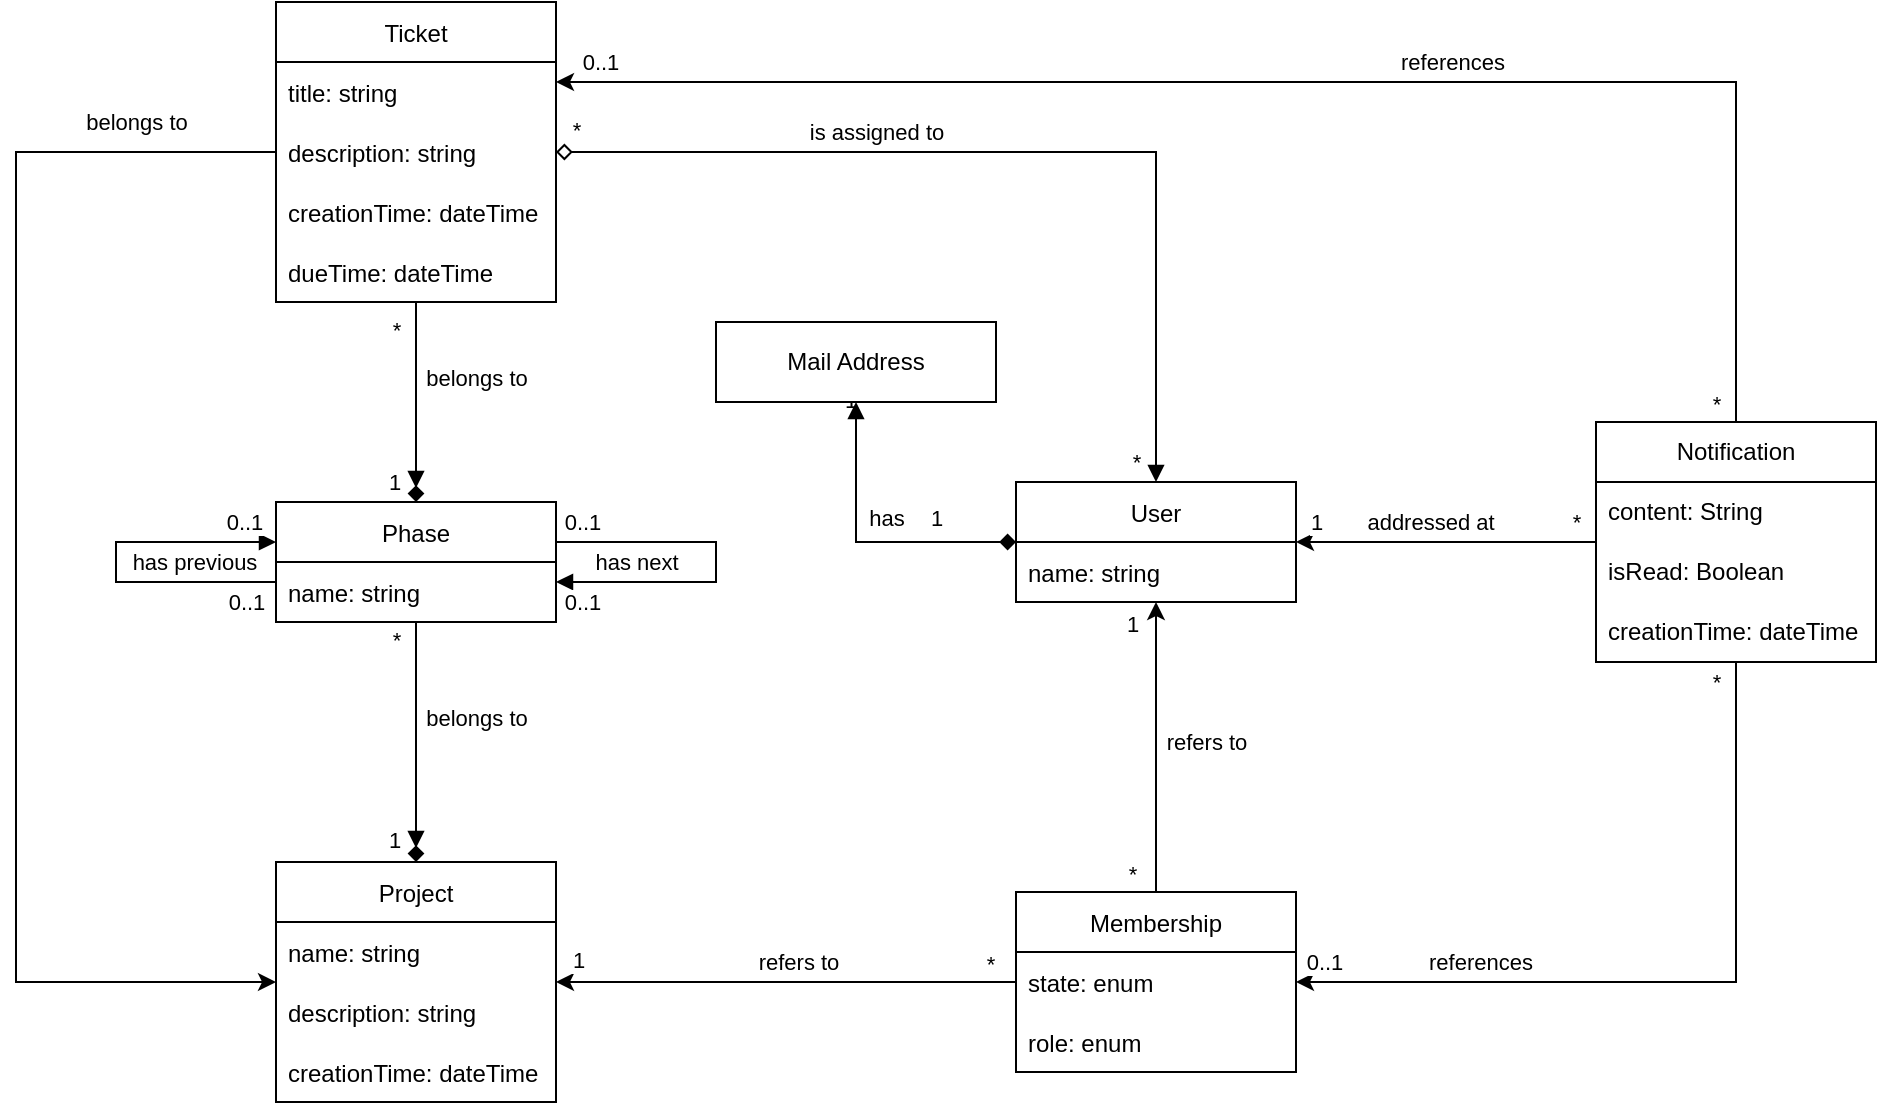 <mxfile version="20.7.4" type="device"><diagram id="N0vrhGXMa29ggmEiaG3S" name="Seite-1"><mxGraphModel dx="1003" dy="596" grid="1" gridSize="10" guides="1" tooltips="1" connect="1" arrows="1" fold="1" page="1" pageScale="1" pageWidth="1169" pageHeight="827" math="0" shadow="0"><root><mxCell id="0"/><mxCell id="1" parent="0"/><mxCell id="2oug2jzdDHd_4wMWo9hz-24" style="edgeStyle=orthogonalEdgeStyle;rounded=0;orthogonalLoop=1;jettySize=auto;html=1;endArrow=block;endFill=1;startArrow=diamond;startFill=1;" parent="1" source="2oug2jzdDHd_4wMWo9hz-2" target="2oug2jzdDHd_4wMWo9hz-23" edge="1"><mxGeometry relative="1" as="geometry"/></mxCell><mxCell id="2oug2jzdDHd_4wMWo9hz-28" value="1" style="edgeLabel;html=1;align=center;verticalAlign=middle;resizable=0;points=[];" parent="2oug2jzdDHd_4wMWo9hz-24" vertex="1" connectable="0"><mxGeometry x="-0.643" relative="1" as="geometry"><mxPoint x="-13" y="-12" as="offset"/></mxGeometry></mxCell><mxCell id="2oug2jzdDHd_4wMWo9hz-29" value="1" style="edgeLabel;html=1;align=center;verticalAlign=middle;resizable=0;points=[];labelBackgroundColor=none;" parent="2oug2jzdDHd_4wMWo9hz-24" vertex="1" connectable="0"><mxGeometry x="0.861" relative="1" as="geometry"><mxPoint x="-3" y="-12" as="offset"/></mxGeometry></mxCell><mxCell id="tp8cqKvM9QtubHqnc5cb-28" value="has" style="edgeLabel;html=1;align=center;verticalAlign=middle;resizable=0;points=[];" parent="2oug2jzdDHd_4wMWo9hz-24" vertex="1" connectable="0"><mxGeometry x="-0.128" y="-1" relative="1" as="geometry"><mxPoint y="-11" as="offset"/></mxGeometry></mxCell><mxCell id="2oug2jzdDHd_4wMWo9hz-2" value="User" style="swimlane;fontStyle=0;childLayout=stackLayout;horizontal=1;startSize=30;horizontalStack=0;resizeParent=1;resizeParentMax=0;resizeLast=0;collapsible=1;marginBottom=0;" parent="1" vertex="1"><mxGeometry x="540" y="360" width="140" height="60" as="geometry"/></mxCell><mxCell id="Lck7eu5PKOSbyX4aL4NN-6" value="name: string" style="text;strokeColor=none;fillColor=none;align=left;verticalAlign=middle;spacingLeft=4;spacingRight=4;overflow=hidden;points=[[0,0.5],[1,0.5]];portConstraint=eastwest;rotatable=0;" parent="2oug2jzdDHd_4wMWo9hz-2" vertex="1"><mxGeometry y="30" width="140" height="30" as="geometry"/></mxCell><mxCell id="2oug2jzdDHd_4wMWo9hz-6" value="Project" style="swimlane;fontStyle=0;childLayout=stackLayout;horizontal=1;startSize=30;horizontalStack=0;resizeParent=1;resizeParentMax=0;resizeLast=0;collapsible=1;marginBottom=0;" parent="1" vertex="1"><mxGeometry x="170" y="550" width="140" height="120" as="geometry"/></mxCell><mxCell id="Lck7eu5PKOSbyX4aL4NN-7" value="name: string" style="text;strokeColor=none;fillColor=none;align=left;verticalAlign=middle;spacingLeft=4;spacingRight=4;overflow=hidden;points=[[0,0.5],[1,0.5]];portConstraint=eastwest;rotatable=0;" parent="2oug2jzdDHd_4wMWo9hz-6" vertex="1"><mxGeometry y="30" width="140" height="30" as="geometry"/></mxCell><mxCell id="tp8cqKvM9QtubHqnc5cb-1" value="description: string" style="text;strokeColor=none;fillColor=none;align=left;verticalAlign=middle;spacingLeft=4;spacingRight=4;overflow=hidden;points=[[0,0.5],[1,0.5]];portConstraint=eastwest;rotatable=0;" parent="2oug2jzdDHd_4wMWo9hz-6" vertex="1"><mxGeometry y="60" width="140" height="30" as="geometry"/></mxCell><mxCell id="2oug2jzdDHd_4wMWo9hz-8" value="creationTime: dateTime" style="text;strokeColor=none;fillColor=none;align=left;verticalAlign=middle;spacingLeft=4;spacingRight=4;overflow=hidden;points=[[0,0.5],[1,0.5]];portConstraint=eastwest;rotatable=0;" parent="2oug2jzdDHd_4wMWo9hz-6" vertex="1"><mxGeometry y="90" width="140" height="30" as="geometry"/></mxCell><mxCell id="tp8cqKvM9QtubHqnc5cb-10" style="edgeStyle=orthogonalEdgeStyle;rounded=0;orthogonalLoop=1;jettySize=auto;html=1;startArrow=diamond;startFill=0;endArrow=block;endFill=1;" parent="1" source="2oug2jzdDHd_4wMWo9hz-10" target="2oug2jzdDHd_4wMWo9hz-2" edge="1"><mxGeometry relative="1" as="geometry"/></mxCell><mxCell id="tp8cqKvM9QtubHqnc5cb-11" value="is assigned to" style="edgeLabel;html=1;align=center;verticalAlign=middle;resizable=0;points=[];" parent="tp8cqKvM9QtubHqnc5cb-10" vertex="1" connectable="0"><mxGeometry x="-0.143" y="-2" relative="1" as="geometry"><mxPoint x="-40" y="-12" as="offset"/></mxGeometry></mxCell><mxCell id="tp8cqKvM9QtubHqnc5cb-12" value="*" style="edgeLabel;html=1;align=center;verticalAlign=middle;resizable=0;points=[];" parent="tp8cqKvM9QtubHqnc5cb-10" vertex="1" connectable="0"><mxGeometry x="-0.934" y="1" relative="1" as="geometry"><mxPoint x="-6" y="-10" as="offset"/></mxGeometry></mxCell><mxCell id="tp8cqKvM9QtubHqnc5cb-13" value="*" style="edgeLabel;html=1;align=center;verticalAlign=middle;resizable=0;points=[];" parent="tp8cqKvM9QtubHqnc5cb-10" vertex="1" connectable="0"><mxGeometry x="0.895" y="-3" relative="1" as="geometry"><mxPoint x="-7" y="14" as="offset"/></mxGeometry></mxCell><mxCell id="tp8cqKvM9QtubHqnc5cb-19" style="edgeStyle=orthogonalEdgeStyle;rounded=0;orthogonalLoop=1;jettySize=auto;html=1;startArrow=none;startFill=0;endArrow=diamond;endFill=1;" parent="1" source="2oug2jzdDHd_4wMWo9hz-10" target="tp8cqKvM9QtubHqnc5cb-15" edge="1"><mxGeometry relative="1" as="geometry"><Array as="points"><mxPoint x="240" y="360"/><mxPoint x="240" y="360"/></Array></mxGeometry></mxCell><mxCell id="tp8cqKvM9QtubHqnc5cb-24" value="*" style="edgeLabel;html=1;align=center;verticalAlign=middle;resizable=0;points=[];" parent="tp8cqKvM9QtubHqnc5cb-19" vertex="1" connectable="0"><mxGeometry x="-0.778" y="4" relative="1" as="geometry"><mxPoint x="-14" y="3" as="offset"/></mxGeometry></mxCell><mxCell id="tp8cqKvM9QtubHqnc5cb-27" value="1" style="edgeLabel;html=1;align=center;verticalAlign=middle;resizable=0;points=[];" parent="tp8cqKvM9QtubHqnc5cb-19" vertex="1" connectable="0"><mxGeometry x="0.827" relative="1" as="geometry"><mxPoint x="-11" y="-2" as="offset"/></mxGeometry></mxCell><mxCell id="tp8cqKvM9QtubHqnc5cb-29" value="belongs to" style="edgeLabel;html=1;align=center;verticalAlign=middle;resizable=0;points=[];" parent="tp8cqKvM9QtubHqnc5cb-19" vertex="1" connectable="0"><mxGeometry x="-0.255" y="2" relative="1" as="geometry"><mxPoint x="28" as="offset"/></mxGeometry></mxCell><mxCell id="Pyi_7ZYAwPEQ_15Q_Gc6-1" value="belongs to" style="edgeStyle=orthogonalEdgeStyle;rounded=0;orthogonalLoop=1;jettySize=auto;html=1;" parent="1" source="2oug2jzdDHd_4wMWo9hz-10" target="2oug2jzdDHd_4wMWo9hz-6" edge="1"><mxGeometry x="-0.793" y="-15" relative="1" as="geometry"><Array as="points"><mxPoint x="40" y="195"/><mxPoint x="40" y="610"/></Array><mxPoint as="offset"/></mxGeometry></mxCell><mxCell id="2oug2jzdDHd_4wMWo9hz-10" value="Ticket" style="swimlane;fontStyle=0;childLayout=stackLayout;horizontal=1;startSize=30;horizontalStack=0;resizeParent=1;resizeParentMax=0;resizeLast=0;collapsible=1;marginBottom=0;" parent="1" vertex="1"><mxGeometry x="170" y="120" width="140" height="150" as="geometry"/></mxCell><mxCell id="Lck7eu5PKOSbyX4aL4NN-8" value="title: string" style="text;strokeColor=none;fillColor=none;align=left;verticalAlign=middle;spacingLeft=4;spacingRight=4;overflow=hidden;points=[[0,0.5],[1,0.5]];portConstraint=eastwest;rotatable=0;" parent="2oug2jzdDHd_4wMWo9hz-10" vertex="1"><mxGeometry y="30" width="140" height="30" as="geometry"/></mxCell><mxCell id="2oug2jzdDHd_4wMWo9hz-12" value="description: string" style="text;strokeColor=none;fillColor=none;align=left;verticalAlign=middle;spacingLeft=4;spacingRight=4;overflow=hidden;points=[[0,0.5],[1,0.5]];portConstraint=eastwest;rotatable=0;" parent="2oug2jzdDHd_4wMWo9hz-10" vertex="1"><mxGeometry y="60" width="140" height="30" as="geometry"/></mxCell><mxCell id="2oug2jzdDHd_4wMWo9hz-13" value="creationTime: dateTime" style="text;strokeColor=none;fillColor=none;align=left;verticalAlign=middle;spacingLeft=4;spacingRight=4;overflow=hidden;points=[[0,0.5],[1,0.5]];portConstraint=eastwest;rotatable=0;" parent="2oug2jzdDHd_4wMWo9hz-10" vertex="1"><mxGeometry y="90" width="140" height="30" as="geometry"/></mxCell><mxCell id="tp8cqKvM9QtubHqnc5cb-14" value="dueTime: dateTime" style="text;strokeColor=none;fillColor=none;align=left;verticalAlign=middle;spacingLeft=4;spacingRight=4;overflow=hidden;points=[[0,0.5],[1,0.5]];portConstraint=eastwest;rotatable=0;" parent="2oug2jzdDHd_4wMWo9hz-10" vertex="1"><mxGeometry y="120" width="140" height="30" as="geometry"/></mxCell><mxCell id="2oug2jzdDHd_4wMWo9hz-23" value="Mail Address" style="rounded=0;whiteSpace=wrap;html=1;" parent="1" vertex="1"><mxGeometry x="390" y="280" width="140" height="40" as="geometry"/></mxCell><mxCell id="tp8cqKvM9QtubHqnc5cb-20" style="edgeStyle=orthogonalEdgeStyle;rounded=0;orthogonalLoop=1;jettySize=auto;html=1;startArrow=none;startFill=0;endArrow=diamond;endFill=1;" parent="1" source="tp8cqKvM9QtubHqnc5cb-15" target="2oug2jzdDHd_4wMWo9hz-6" edge="1"><mxGeometry relative="1" as="geometry"/></mxCell><mxCell id="tp8cqKvM9QtubHqnc5cb-25" value="*" style="edgeLabel;html=1;align=center;verticalAlign=middle;resizable=0;points=[];" parent="tp8cqKvM9QtubHqnc5cb-20" vertex="1" connectable="0"><mxGeometry x="-0.862" y="-1" relative="1" as="geometry"><mxPoint x="-9" as="offset"/></mxGeometry></mxCell><mxCell id="tp8cqKvM9QtubHqnc5cb-26" value="1" style="edgeLabel;html=1;align=center;verticalAlign=middle;resizable=0;points=[];" parent="tp8cqKvM9QtubHqnc5cb-20" vertex="1" connectable="0"><mxGeometry x="0.827" y="1" relative="1" as="geometry"><mxPoint x="-12" y="-1" as="offset"/></mxGeometry></mxCell><mxCell id="tp8cqKvM9QtubHqnc5cb-30" value="belongs to" style="edgeLabel;html=1;align=center;verticalAlign=middle;resizable=0;points=[];" parent="tp8cqKvM9QtubHqnc5cb-20" vertex="1" connectable="0"><mxGeometry x="-0.212" y="2" relative="1" as="geometry"><mxPoint x="28" as="offset"/></mxGeometry></mxCell><mxCell id="tp8cqKvM9QtubHqnc5cb-15" value="Phase" style="swimlane;fontStyle=0;childLayout=stackLayout;horizontal=1;startSize=30;horizontalStack=0;resizeParent=1;resizeParentMax=0;resizeLast=0;collapsible=1;marginBottom=0;labelBackgroundColor=none;fillColor=none;" parent="1" vertex="1"><mxGeometry x="170" y="370" width="140" height="60" as="geometry"/></mxCell><mxCell id="tp8cqKvM9QtubHqnc5cb-16" value="name: string" style="text;strokeColor=none;fillColor=none;align=left;verticalAlign=middle;spacingLeft=4;spacingRight=4;overflow=hidden;points=[[0,0.5],[1,0.5]];portConstraint=eastwest;rotatable=0;labelBackgroundColor=none;" parent="tp8cqKvM9QtubHqnc5cb-15" vertex="1"><mxGeometry y="30" width="140" height="30" as="geometry"/></mxCell><mxCell id="tp8cqKvM9QtubHqnc5cb-21" value="" style="endArrow=block;html=1;rounded=0;endFill=1;" parent="1" edge="1"><mxGeometry width="50" height="50" relative="1" as="geometry"><mxPoint x="240" y="533" as="sourcePoint"/><mxPoint x="240" y="543" as="targetPoint"/></mxGeometry></mxCell><mxCell id="tp8cqKvM9QtubHqnc5cb-23" value="" style="endArrow=block;html=1;rounded=0;endFill=1;" parent="1" edge="1"><mxGeometry width="50" height="50" relative="1" as="geometry"><mxPoint x="240" y="353" as="sourcePoint"/><mxPoint x="240" y="363" as="targetPoint"/></mxGeometry></mxCell><mxCell id="tp8cqKvM9QtubHqnc5cb-31" style="edgeStyle=orthogonalEdgeStyle;rounded=0;orthogonalLoop=1;jettySize=auto;html=1;startArrow=none;startFill=0;endArrow=block;endFill=1;" parent="1" source="tp8cqKvM9QtubHqnc5cb-15" target="tp8cqKvM9QtubHqnc5cb-15" edge="1"><mxGeometry relative="1" as="geometry"><Array as="points"><mxPoint x="390" y="400"/></Array></mxGeometry></mxCell><mxCell id="tp8cqKvM9QtubHqnc5cb-32" value="has next" style="edgeLabel;html=1;align=center;verticalAlign=middle;resizable=0;points=[];" parent="tp8cqKvM9QtubHqnc5cb-31" vertex="1" connectable="0"><mxGeometry x="-0.448" y="-1" relative="1" as="geometry"><mxPoint x="-10" y="9" as="offset"/></mxGeometry></mxCell><mxCell id="tp8cqKvM9QtubHqnc5cb-33" value="0..1" style="edgeLabel;html=1;align=center;verticalAlign=middle;resizable=0;points=[];" parent="tp8cqKvM9QtubHqnc5cb-31" vertex="1" connectable="0"><mxGeometry x="-0.887" y="1" relative="1" as="geometry"><mxPoint x="3" y="-9" as="offset"/></mxGeometry></mxCell><mxCell id="tp8cqKvM9QtubHqnc5cb-34" value="0..1" style="edgeLabel;html=1;align=center;verticalAlign=middle;resizable=0;points=[];" parent="tp8cqKvM9QtubHqnc5cb-31" vertex="1" connectable="0"><mxGeometry x="-0.887" y="1" relative="1" as="geometry"><mxPoint x="3" y="31" as="offset"/></mxGeometry></mxCell><mxCell id="tp8cqKvM9QtubHqnc5cb-35" style="edgeStyle=orthogonalEdgeStyle;rounded=0;orthogonalLoop=1;jettySize=auto;html=1;startArrow=block;startFill=1;endArrow=none;endFill=0;" parent="1" source="tp8cqKvM9QtubHqnc5cb-15" target="tp8cqKvM9QtubHqnc5cb-15" edge="1"><mxGeometry relative="1" as="geometry"><Array as="points"><mxPoint x="90" y="400"/></Array></mxGeometry></mxCell><mxCell id="tp8cqKvM9QtubHqnc5cb-37" value="has previous" style="edgeLabel;html=1;align=center;verticalAlign=middle;resizable=0;points=[];" parent="tp8cqKvM9QtubHqnc5cb-35" vertex="1" connectable="0"><mxGeometry x="-0.538" y="-3" relative="1" as="geometry"><mxPoint y="13" as="offset"/></mxGeometry></mxCell><mxCell id="tp8cqKvM9QtubHqnc5cb-38" value="0..1" style="edgeLabel;html=1;align=center;verticalAlign=middle;resizable=0;points=[];" parent="tp8cqKvM9QtubHqnc5cb-35" vertex="1" connectable="0"><mxGeometry x="0.842" y="1" relative="1" as="geometry"><mxPoint x="-1" y="11" as="offset"/></mxGeometry></mxCell><mxCell id="tp8cqKvM9QtubHqnc5cb-39" value="0..1" style="edgeLabel;html=1;align=center;verticalAlign=middle;resizable=0;points=[];" parent="tp8cqKvM9QtubHqnc5cb-35" vertex="1" connectable="0"><mxGeometry x="0.842" y="1" relative="1" as="geometry"><mxPoint x="-2" y="-29" as="offset"/></mxGeometry></mxCell><mxCell id="bHxG2Yi67q8NPXWzA97D-6" style="edgeStyle=orthogonalEdgeStyle;rounded=0;orthogonalLoop=1;jettySize=auto;html=1;" parent="1" source="bHxG2Yi67q8NPXWzA97D-1" target="2oug2jzdDHd_4wMWo9hz-2" edge="1"><mxGeometry relative="1" as="geometry"/></mxCell><mxCell id="bHxG2Yi67q8NPXWzA97D-8" value="1" style="edgeLabel;html=1;align=center;verticalAlign=middle;resizable=0;points=[];" parent="bHxG2Yi67q8NPXWzA97D-6" vertex="1" connectable="0"><mxGeometry x="0.775" relative="1" as="geometry"><mxPoint x="-12" y="-6" as="offset"/></mxGeometry></mxCell><mxCell id="bHxG2Yi67q8NPXWzA97D-9" value="*" style="edgeLabel;html=1;align=center;verticalAlign=middle;resizable=0;points=[];" parent="bHxG2Yi67q8NPXWzA97D-6" vertex="1" connectable="0"><mxGeometry x="-0.777" y="-1" relative="1" as="geometry"><mxPoint x="-13" y="7" as="offset"/></mxGeometry></mxCell><mxCell id="bHxG2Yi67q8NPXWzA97D-12" value="refers to" style="edgeLabel;html=1;align=center;verticalAlign=middle;resizable=0;points=[];" parent="bHxG2Yi67q8NPXWzA97D-6" vertex="1" connectable="0"><mxGeometry x="0.184" y="2" relative="1" as="geometry"><mxPoint x="27" y="11" as="offset"/></mxGeometry></mxCell><mxCell id="bHxG2Yi67q8NPXWzA97D-7" style="edgeStyle=orthogonalEdgeStyle;rounded=0;orthogonalLoop=1;jettySize=auto;html=1;" parent="1" source="bHxG2Yi67q8NPXWzA97D-1" target="2oug2jzdDHd_4wMWo9hz-6" edge="1"><mxGeometry relative="1" as="geometry"/></mxCell><mxCell id="bHxG2Yi67q8NPXWzA97D-10" value="*" style="edgeLabel;html=1;align=center;verticalAlign=middle;resizable=0;points=[];" parent="bHxG2Yi67q8NPXWzA97D-7" vertex="1" connectable="0"><mxGeometry x="-0.924" y="-1" relative="1" as="geometry"><mxPoint x="-5" y="-8" as="offset"/></mxGeometry></mxCell><mxCell id="bHxG2Yi67q8NPXWzA97D-11" value="1" style="edgeLabel;html=1;align=center;verticalAlign=middle;resizable=0;points=[];" parent="bHxG2Yi67q8NPXWzA97D-7" vertex="1" connectable="0"><mxGeometry x="0.865" y="-1" relative="1" as="geometry"><mxPoint x="-5" y="-10" as="offset"/></mxGeometry></mxCell><mxCell id="bHxG2Yi67q8NPXWzA97D-13" value="refers to" style="edgeLabel;html=1;align=center;verticalAlign=middle;resizable=0;points=[];" parent="bHxG2Yi67q8NPXWzA97D-7" vertex="1" connectable="0"><mxGeometry x="-0.168" y="-2" relative="1" as="geometry"><mxPoint x="-14" y="-8" as="offset"/></mxGeometry></mxCell><mxCell id="bHxG2Yi67q8NPXWzA97D-1" value="Membership" style="swimlane;fontStyle=0;childLayout=stackLayout;horizontal=1;startSize=30;horizontalStack=0;resizeParent=1;resizeParentMax=0;resizeLast=0;collapsible=1;marginBottom=0;" parent="1" vertex="1"><mxGeometry x="540" y="565" width="140" height="90" as="geometry"/></mxCell><mxCell id="bHxG2Yi67q8NPXWzA97D-2" value="state: enum" style="text;strokeColor=none;fillColor=none;align=left;verticalAlign=middle;spacingLeft=4;spacingRight=4;overflow=hidden;points=[[0,0.5],[1,0.5]];portConstraint=eastwest;rotatable=0;" parent="bHxG2Yi67q8NPXWzA97D-1" vertex="1"><mxGeometry y="30" width="140" height="30" as="geometry"/></mxCell><mxCell id="bHxG2Yi67q8NPXWzA97D-3" value="role: enum" style="text;strokeColor=none;fillColor=none;align=left;verticalAlign=middle;spacingLeft=4;spacingRight=4;overflow=hidden;points=[[0,0.5],[1,0.5]];portConstraint=eastwest;rotatable=0;" parent="bHxG2Yi67q8NPXWzA97D-1" vertex="1"><mxGeometry y="60" width="140" height="30" as="geometry"/></mxCell><mxCell id="ChUqJzQ4445IGsd9Ewqf-5" style="edgeStyle=orthogonalEdgeStyle;rounded=0;orthogonalLoop=1;jettySize=auto;html=1;" edge="1" parent="1" source="ChUqJzQ4445IGsd9Ewqf-1" target="2oug2jzdDHd_4wMWo9hz-10"><mxGeometry relative="1" as="geometry"><Array as="points"><mxPoint x="520" y="160"/><mxPoint x="520" y="160"/></Array></mxGeometry></mxCell><mxCell id="ChUqJzQ4445IGsd9Ewqf-8" value="*" style="edgeLabel;html=1;align=center;verticalAlign=middle;resizable=0;points=[];" vertex="1" connectable="0" parent="ChUqJzQ4445IGsd9Ewqf-5"><mxGeometry x="-0.954" y="-2" relative="1" as="geometry"><mxPoint x="-12" y="8" as="offset"/></mxGeometry></mxCell><mxCell id="ChUqJzQ4445IGsd9Ewqf-13" value="0..1" style="edgeLabel;html=1;align=center;verticalAlign=middle;resizable=0;points=[];" vertex="1" connectable="0" parent="ChUqJzQ4445IGsd9Ewqf-5"><mxGeometry x="0.944" relative="1" as="geometry"><mxPoint y="-10" as="offset"/></mxGeometry></mxCell><mxCell id="ChUqJzQ4445IGsd9Ewqf-14" value="references" style="edgeLabel;html=1;align=center;verticalAlign=middle;resizable=0;points=[];" vertex="1" connectable="0" parent="ChUqJzQ4445IGsd9Ewqf-5"><mxGeometry x="-0.179" y="1" relative="1" as="geometry"><mxPoint y="-11" as="offset"/></mxGeometry></mxCell><mxCell id="ChUqJzQ4445IGsd9Ewqf-6" style="edgeStyle=orthogonalEdgeStyle;rounded=0;orthogonalLoop=1;jettySize=auto;html=1;" edge="1" parent="1" source="ChUqJzQ4445IGsd9Ewqf-1" target="2oug2jzdDHd_4wMWo9hz-2"><mxGeometry relative="1" as="geometry"><Array as="points"><mxPoint x="760" y="390"/><mxPoint x="760" y="390"/></Array></mxGeometry></mxCell><mxCell id="ChUqJzQ4445IGsd9Ewqf-9" value="*" style="edgeLabel;html=1;align=center;verticalAlign=middle;resizable=0;points=[];" vertex="1" connectable="0" parent="ChUqJzQ4445IGsd9Ewqf-6"><mxGeometry x="-0.803" y="-1" relative="1" as="geometry"><mxPoint x="5" y="-9" as="offset"/></mxGeometry></mxCell><mxCell id="ChUqJzQ4445IGsd9Ewqf-12" value="1" style="edgeLabel;html=1;align=center;verticalAlign=middle;resizable=0;points=[];" vertex="1" connectable="0" parent="ChUqJzQ4445IGsd9Ewqf-6"><mxGeometry x="0.73" y="2" relative="1" as="geometry"><mxPoint x="-10" y="-12" as="offset"/></mxGeometry></mxCell><mxCell id="ChUqJzQ4445IGsd9Ewqf-16" value="addressed at" style="edgeLabel;html=1;align=center;verticalAlign=middle;resizable=0;points=[];" vertex="1" connectable="0" parent="ChUqJzQ4445IGsd9Ewqf-6"><mxGeometry x="0.111" y="1" relative="1" as="geometry"><mxPoint y="-11" as="offset"/></mxGeometry></mxCell><mxCell id="ChUqJzQ4445IGsd9Ewqf-7" style="edgeStyle=orthogonalEdgeStyle;rounded=0;orthogonalLoop=1;jettySize=auto;html=1;" edge="1" parent="1" source="ChUqJzQ4445IGsd9Ewqf-1" target="bHxG2Yi67q8NPXWzA97D-1"><mxGeometry relative="1" as="geometry"><Array as="points"><mxPoint x="900" y="610"/></Array></mxGeometry></mxCell><mxCell id="ChUqJzQ4445IGsd9Ewqf-10" value="*" style="edgeLabel;html=1;align=center;verticalAlign=middle;resizable=0;points=[];" vertex="1" connectable="0" parent="ChUqJzQ4445IGsd9Ewqf-7"><mxGeometry x="-0.927" y="-2" relative="1" as="geometry"><mxPoint x="-8" y="-4" as="offset"/></mxGeometry></mxCell><mxCell id="ChUqJzQ4445IGsd9Ewqf-11" value="0..1" style="edgeLabel;html=1;align=center;verticalAlign=middle;resizable=0;points=[];" vertex="1" connectable="0" parent="ChUqJzQ4445IGsd9Ewqf-7"><mxGeometry x="0.927" y="1" relative="1" as="geometry"><mxPoint y="-11" as="offset"/></mxGeometry></mxCell><mxCell id="ChUqJzQ4445IGsd9Ewqf-15" value="references" style="edgeLabel;html=1;align=center;verticalAlign=middle;resizable=0;points=[];" vertex="1" connectable="0" parent="ChUqJzQ4445IGsd9Ewqf-7"><mxGeometry x="0.517" y="-1" relative="1" as="geometry"><mxPoint y="-9" as="offset"/></mxGeometry></mxCell><mxCell id="ChUqJzQ4445IGsd9Ewqf-1" value="Notification" style="swimlane;fontStyle=0;childLayout=stackLayout;horizontal=1;startSize=30;horizontalStack=0;resizeParent=1;resizeParentMax=0;resizeLast=0;collapsible=1;marginBottom=0;whiteSpace=wrap;html=1;" vertex="1" parent="1"><mxGeometry x="830" y="330" width="140" height="120" as="geometry"/></mxCell><mxCell id="ChUqJzQ4445IGsd9Ewqf-4" value="content: String" style="text;strokeColor=none;fillColor=none;align=left;verticalAlign=middle;spacingLeft=4;spacingRight=4;overflow=hidden;points=[[0,0.5],[1,0.5]];portConstraint=eastwest;rotatable=0;whiteSpace=wrap;html=1;" vertex="1" parent="ChUqJzQ4445IGsd9Ewqf-1"><mxGeometry y="30" width="140" height="30" as="geometry"/></mxCell><mxCell id="ChUqJzQ4445IGsd9Ewqf-3" value="isRead: Boolean" style="text;strokeColor=none;fillColor=none;align=left;verticalAlign=middle;spacingLeft=4;spacingRight=4;overflow=hidden;points=[[0,0.5],[1,0.5]];portConstraint=eastwest;rotatable=0;whiteSpace=wrap;html=1;" vertex="1" parent="ChUqJzQ4445IGsd9Ewqf-1"><mxGeometry y="60" width="140" height="30" as="geometry"/></mxCell><mxCell id="ChUqJzQ4445IGsd9Ewqf-2" value="creationTime: dateTime" style="text;strokeColor=none;fillColor=none;align=left;verticalAlign=middle;spacingLeft=4;spacingRight=4;overflow=hidden;points=[[0,0.5],[1,0.5]];portConstraint=eastwest;rotatable=0;whiteSpace=wrap;html=1;" vertex="1" parent="ChUqJzQ4445IGsd9Ewqf-1"><mxGeometry y="90" width="140" height="30" as="geometry"/></mxCell></root></mxGraphModel></diagram></mxfile>